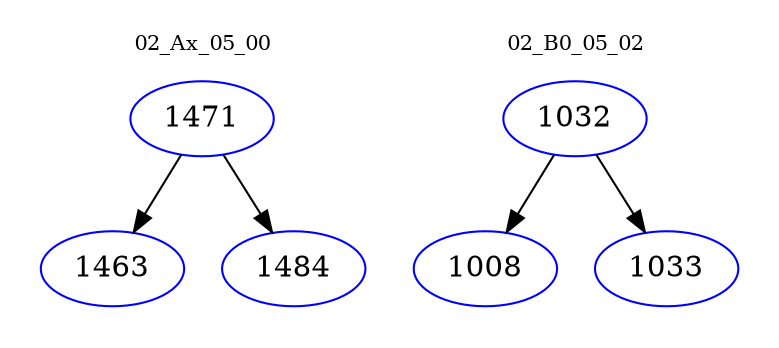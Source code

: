 digraph{
subgraph cluster_0 {
color = white
label = "02_Ax_05_00";
fontsize=10;
T0_1471 [label="1471", color="blue"]
T0_1471 -> T0_1463 [color="black"]
T0_1463 [label="1463", color="blue"]
T0_1471 -> T0_1484 [color="black"]
T0_1484 [label="1484", color="blue"]
}
subgraph cluster_1 {
color = white
label = "02_B0_05_02";
fontsize=10;
T1_1032 [label="1032", color="blue"]
T1_1032 -> T1_1008 [color="black"]
T1_1008 [label="1008", color="blue"]
T1_1032 -> T1_1033 [color="black"]
T1_1033 [label="1033", color="blue"]
}
}
